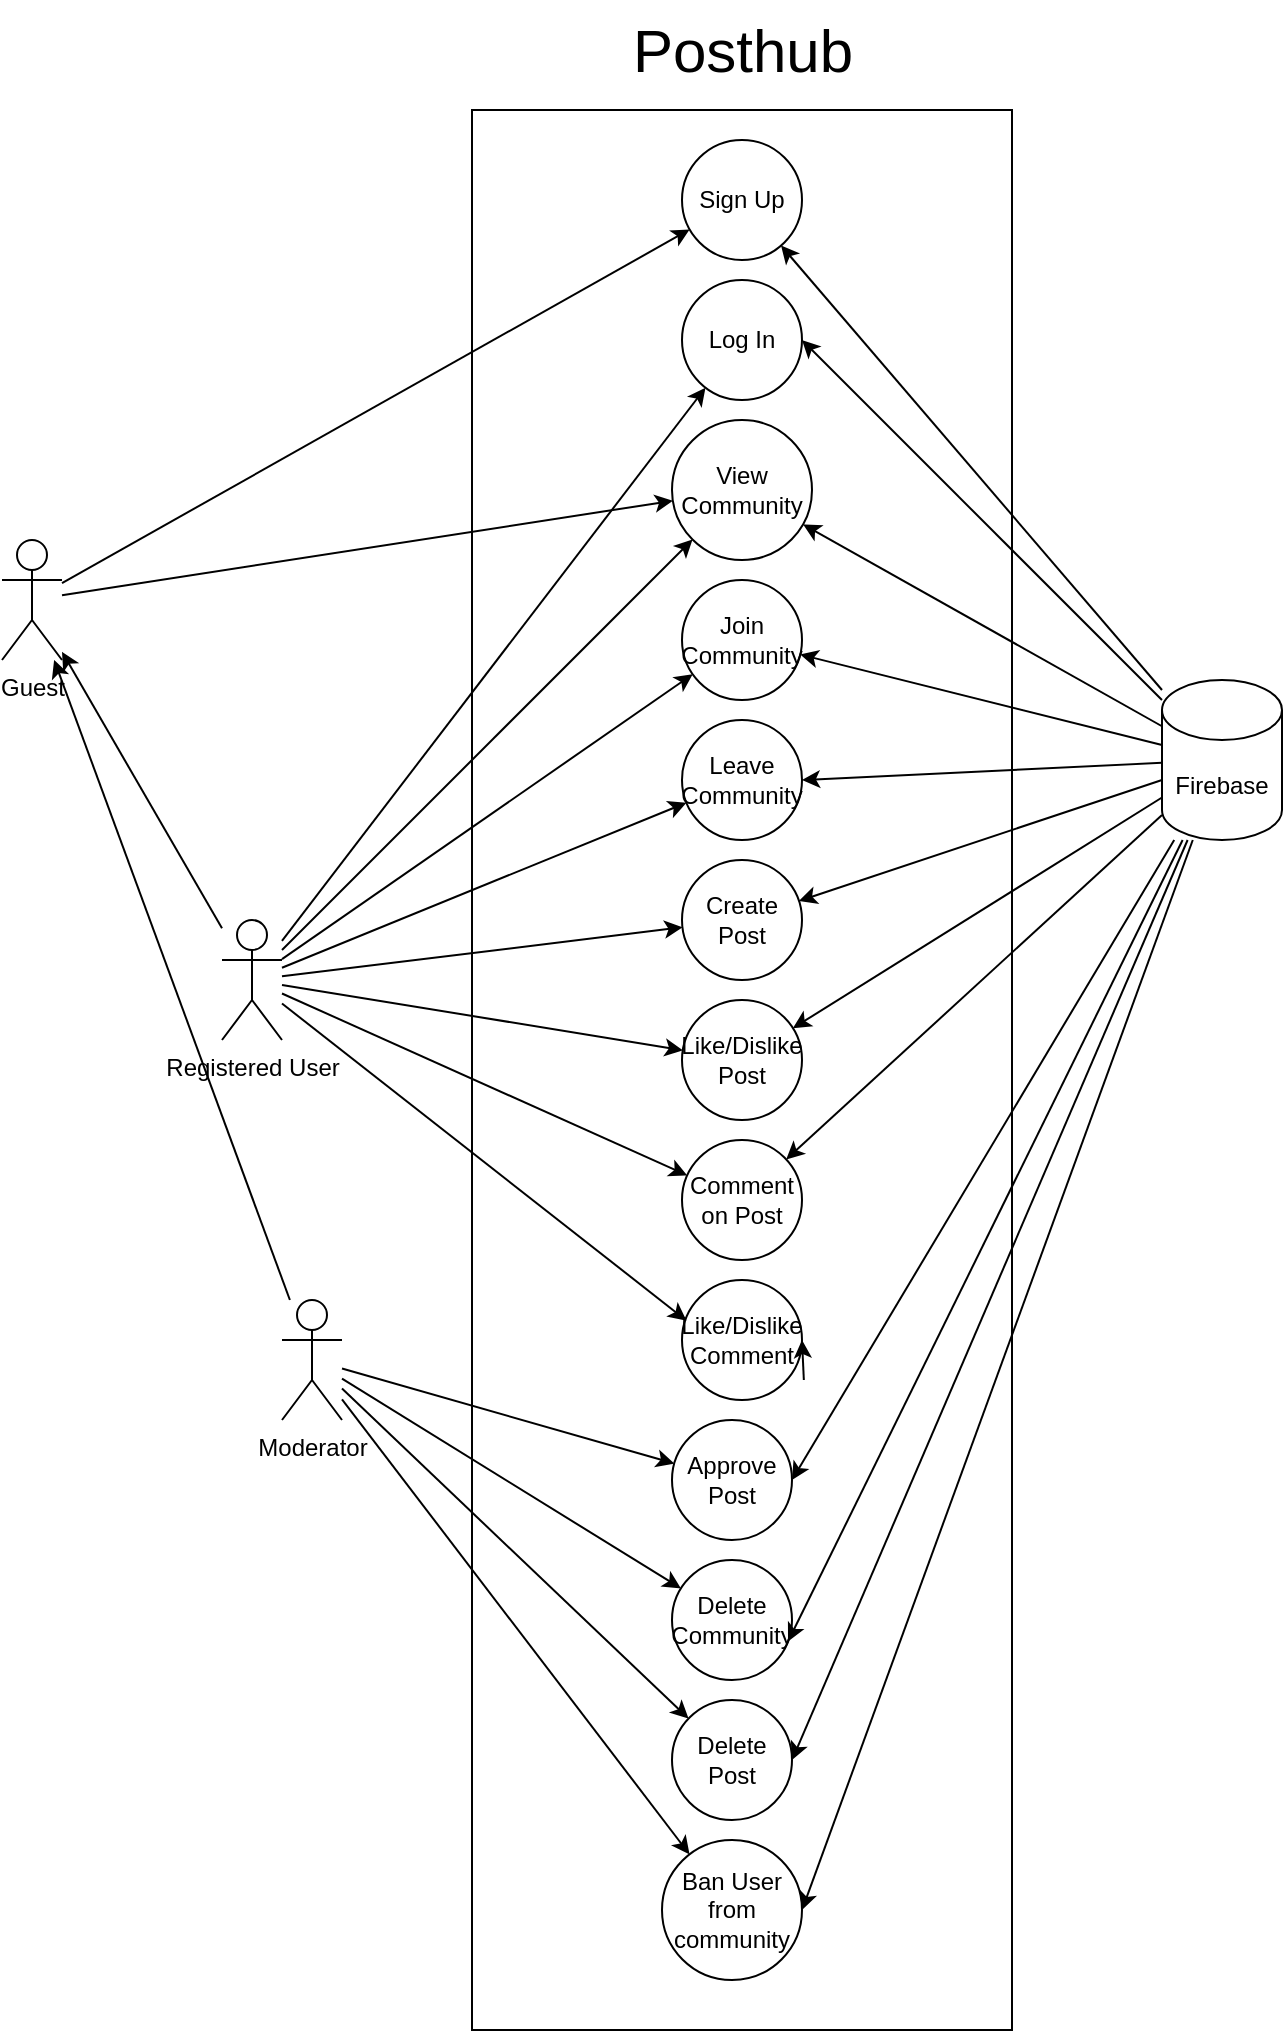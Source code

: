<mxfile version="24.5.5" type="github">
  <diagram name="Page-1" id="dtKya0XO8up-cld16rjS">
    <mxGraphModel dx="2273" dy="813" grid="1" gridSize="10" guides="1" tooltips="1" connect="1" arrows="1" fold="1" page="1" pageScale="1" pageWidth="850" pageHeight="1100" math="1" shadow="0">
      <root>
        <mxCell id="0" />
        <mxCell id="1" parent="0" />
        <mxCell id="53Cg35nE54wRgI2eHrTP-86" value="" style="rounded=0;whiteSpace=wrap;html=1;rotation=90;" vertex="1" parent="1">
          <mxGeometry x="-330" y="470" width="960" height="270" as="geometry" />
        </mxCell>
        <mxCell id="53Cg35nE54wRgI2eHrTP-49" style="edgeStyle=none;rounded=0;orthogonalLoop=1;jettySize=auto;html=1;" edge="1" parent="1" source="53Cg35nE54wRgI2eHrTP-3" target="53Cg35nE54wRgI2eHrTP-39">
          <mxGeometry relative="1" as="geometry" />
        </mxCell>
        <mxCell id="53Cg35nE54wRgI2eHrTP-62" style="edgeStyle=none;rounded=0;orthogonalLoop=1;jettySize=auto;html=1;" edge="1" parent="1" source="53Cg35nE54wRgI2eHrTP-3" target="53Cg35nE54wRgI2eHrTP-18">
          <mxGeometry relative="1" as="geometry" />
        </mxCell>
        <mxCell id="53Cg35nE54wRgI2eHrTP-63" style="edgeStyle=none;rounded=0;orthogonalLoop=1;jettySize=auto;html=1;" edge="1" parent="1" source="53Cg35nE54wRgI2eHrTP-3" target="53Cg35nE54wRgI2eHrTP-17">
          <mxGeometry relative="1" as="geometry" />
        </mxCell>
        <mxCell id="53Cg35nE54wRgI2eHrTP-64" style="edgeStyle=none;rounded=0;orthogonalLoop=1;jettySize=auto;html=1;" edge="1" parent="1" source="53Cg35nE54wRgI2eHrTP-3" target="53Cg35nE54wRgI2eHrTP-16">
          <mxGeometry relative="1" as="geometry" />
        </mxCell>
        <mxCell id="53Cg35nE54wRgI2eHrTP-65" style="edgeStyle=none;rounded=0;orthogonalLoop=1;jettySize=auto;html=1;" edge="1" parent="1" source="53Cg35nE54wRgI2eHrTP-3" target="53Cg35nE54wRgI2eHrTP-19">
          <mxGeometry relative="1" as="geometry" />
        </mxCell>
        <mxCell id="53Cg35nE54wRgI2eHrTP-3" value="Moderator" style="shape=umlActor;verticalLabelPosition=bottom;verticalAlign=top;html=1;outlineConnect=0;" vertex="1" parent="1">
          <mxGeometry x="-80" y="720" width="30" height="60" as="geometry" />
        </mxCell>
        <mxCell id="53Cg35nE54wRgI2eHrTP-4" value="Log In" style="ellipse;whiteSpace=wrap;html=1;aspect=fixed;" vertex="1" parent="1">
          <mxGeometry x="120" y="210" width="60" height="60" as="geometry" />
        </mxCell>
        <mxCell id="53Cg35nE54wRgI2eHrTP-5" value="Sign Up" style="ellipse;whiteSpace=wrap;html=1;aspect=fixed;" vertex="1" parent="1">
          <mxGeometry x="120" y="140" width="60" height="60" as="geometry" />
        </mxCell>
        <mxCell id="53Cg35nE54wRgI2eHrTP-7" value="View Community" style="ellipse;whiteSpace=wrap;html=1;aspect=fixed;" vertex="1" parent="1">
          <mxGeometry x="115" y="280" width="70" height="70" as="geometry" />
        </mxCell>
        <mxCell id="53Cg35nE54wRgI2eHrTP-8" value="Create Post" style="ellipse;whiteSpace=wrap;html=1;aspect=fixed;" vertex="1" parent="1">
          <mxGeometry x="120" y="500" width="60" height="60" as="geometry" />
        </mxCell>
        <mxCell id="53Cg35nE54wRgI2eHrTP-9" value="Comment on Post" style="ellipse;whiteSpace=wrap;html=1;aspect=fixed;" vertex="1" parent="1">
          <mxGeometry x="120" y="640" width="60" height="60" as="geometry" />
        </mxCell>
        <mxCell id="53Cg35nE54wRgI2eHrTP-10" value="Like/Dislike Post" style="ellipse;whiteSpace=wrap;html=1;aspect=fixed;" vertex="1" parent="1">
          <mxGeometry x="120" y="570" width="60" height="60" as="geometry" />
        </mxCell>
        <mxCell id="53Cg35nE54wRgI2eHrTP-11" value="Like/Dislike Comment" style="ellipse;whiteSpace=wrap;html=1;aspect=fixed;" vertex="1" parent="1">
          <mxGeometry x="120" y="710" width="60" height="60" as="geometry" />
        </mxCell>
        <mxCell id="53Cg35nE54wRgI2eHrTP-12" value="Join Community&lt;span style=&quot;color: rgba(0, 0, 0, 0); font-family: monospace; font-size: 0px; text-align: start; text-wrap: nowrap;&quot;&gt;%3CmxGraphModel%3E%3Croot%3E%3CmxCell%20id%3D%220%22%2F%3E%3CmxCell%20id%3D%221%22%20parent%3D%220%22%2F%3E%3CmxCell%20id%3D%222%22%20value%3D%22Log%20In%22%20style%3D%22ellipse%3BwhiteSpace%3Dwrap%3Bhtml%3D1%3Baspect%3Dfixed%3B%22%20vertex%3D%221%22%20parent%3D%221%22%3E%3CmxGeometry%20x%3D%22320%22%20y%3D%22210%22%20width%3D%2280%22%20height%3D%2280%22%20as%3D%22geometry%22%2F%3E%3C%2FmxCell%3E%3C%2Froot%3E%3C%2FmxGraphModel%3E&lt;/span&gt;" style="ellipse;whiteSpace=wrap;html=1;aspect=fixed;" vertex="1" parent="1">
          <mxGeometry x="120" y="360" width="60" height="60" as="geometry" />
        </mxCell>
        <mxCell id="53Cg35nE54wRgI2eHrTP-13" value="Leave Community&lt;span style=&quot;text-wrap: nowrap; color: rgba(0, 0, 0, 0); font-family: monospace; font-size: 0px; text-align: start;&quot;&gt;%3CmxGraphModel%3E%3Croot%3E%3CmxCell%20id%3D%220%22%2F%3E%3CmxCell%20id%3D%221%22%20parent%3D%220%22%2F%3E%3CmxCell%20id%3D%222%22%20value%3D%22Log%20In%22%20style%3D%22ellipse%3BwhiteSpace%3Dwrap%3Bhtml%3D1%3Baspect%3Dfixed%3B%22%20vertex%3D%221%22%20parent%3D%221%22%3E%3CmxGeometry%20x%3D%22320%22%20y%3D%22210%22%20width%3D%2280%22%20height%3D%2280%22%20as%3D%22geometry%22%2F%3E%3C%2FmxCell%3E%3C%2Froot%3E%3C%2FmxGraphModel%3E&lt;/span&gt;" style="ellipse;whiteSpace=wrap;html=1;aspect=fixed;" vertex="1" parent="1">
          <mxGeometry x="120" y="430" width="60" height="60" as="geometry" />
        </mxCell>
        <mxCell id="53Cg35nE54wRgI2eHrTP-16" value="Delete Post&lt;span style=&quot;color: rgba(0, 0, 0, 0); font-family: monospace; font-size: 0px; text-align: start; text-wrap: nowrap;&quot;&gt;%3CmxGraphModel%3E%3Croot%3E%3CmxCell%20id%3D%220%22%2F%3E%3CmxCell%20id%3D%221%22%20parent%3D%220%22%2F%3E%3CmxCell%20id%3D%222%22%20value%3D%22Create%20Post%22%20style%3D%22ellipse%3BwhiteSpace%3Dwrap%3Bhtml%3D1%3Baspect%3Dfixed%3B%22%20vertex%3D%221%22%20parent%3D%221%22%3E%3CmxGeometry%20x%3D%22310%22%20y%3D%22320%22%20width%3D%2280%22%20height%3D%2280%22%20as%3D%22geometry%22%2F%3E%3C%2FmxCell%3E%3C%2Froot%3E%3C%2FmxGraphModel%3E&lt;/span&gt;" style="ellipse;whiteSpace=wrap;html=1;aspect=fixed;" vertex="1" parent="1">
          <mxGeometry x="115" y="920" width="60" height="60" as="geometry" />
        </mxCell>
        <mxCell id="53Cg35nE54wRgI2eHrTP-17" value="Delete Community" style="ellipse;whiteSpace=wrap;html=1;aspect=fixed;" vertex="1" parent="1">
          <mxGeometry x="115" y="850" width="60" height="60" as="geometry" />
        </mxCell>
        <mxCell id="53Cg35nE54wRgI2eHrTP-18" value="Approve Post" style="ellipse;whiteSpace=wrap;html=1;aspect=fixed;" vertex="1" parent="1">
          <mxGeometry x="115" y="780" width="60" height="60" as="geometry" />
        </mxCell>
        <mxCell id="53Cg35nE54wRgI2eHrTP-19" value="Ban User from community" style="ellipse;whiteSpace=wrap;html=1;aspect=fixed;" vertex="1" parent="1">
          <mxGeometry x="110" y="990" width="70" height="70" as="geometry" />
        </mxCell>
        <mxCell id="53Cg35nE54wRgI2eHrTP-51" style="edgeStyle=none;rounded=0;orthogonalLoop=1;jettySize=auto;html=1;" edge="1" parent="1" source="53Cg35nE54wRgI2eHrTP-39" target="53Cg35nE54wRgI2eHrTP-5">
          <mxGeometry relative="1" as="geometry" />
        </mxCell>
        <mxCell id="53Cg35nE54wRgI2eHrTP-52" style="edgeStyle=none;rounded=0;orthogonalLoop=1;jettySize=auto;html=1;" edge="1" parent="1" source="53Cg35nE54wRgI2eHrTP-39" target="53Cg35nE54wRgI2eHrTP-7">
          <mxGeometry relative="1" as="geometry" />
        </mxCell>
        <mxCell id="53Cg35nE54wRgI2eHrTP-39" value="Guest" style="shape=umlActor;verticalLabelPosition=bottom;verticalAlign=top;html=1;outlineConnect=0;" vertex="1" parent="1">
          <mxGeometry x="-220" y="340" width="30" height="60" as="geometry" />
        </mxCell>
        <mxCell id="53Cg35nE54wRgI2eHrTP-50" style="edgeStyle=none;rounded=0;orthogonalLoop=1;jettySize=auto;html=1;" edge="1" parent="1" source="53Cg35nE54wRgI2eHrTP-40" target="53Cg35nE54wRgI2eHrTP-39">
          <mxGeometry relative="1" as="geometry" />
        </mxCell>
        <mxCell id="53Cg35nE54wRgI2eHrTP-54" style="edgeStyle=none;rounded=0;orthogonalLoop=1;jettySize=auto;html=1;" edge="1" parent="1" source="53Cg35nE54wRgI2eHrTP-40" target="53Cg35nE54wRgI2eHrTP-4">
          <mxGeometry relative="1" as="geometry" />
        </mxCell>
        <mxCell id="53Cg35nE54wRgI2eHrTP-55" style="edgeStyle=none;rounded=0;orthogonalLoop=1;jettySize=auto;html=1;" edge="1" parent="1" source="53Cg35nE54wRgI2eHrTP-40" target="53Cg35nE54wRgI2eHrTP-7">
          <mxGeometry relative="1" as="geometry" />
        </mxCell>
        <mxCell id="53Cg35nE54wRgI2eHrTP-56" style="edgeStyle=none;rounded=0;orthogonalLoop=1;jettySize=auto;html=1;" edge="1" parent="1" source="53Cg35nE54wRgI2eHrTP-40" target="53Cg35nE54wRgI2eHrTP-12">
          <mxGeometry relative="1" as="geometry" />
        </mxCell>
        <mxCell id="53Cg35nE54wRgI2eHrTP-57" style="edgeStyle=none;rounded=0;orthogonalLoop=1;jettySize=auto;html=1;" edge="1" parent="1" source="53Cg35nE54wRgI2eHrTP-40" target="53Cg35nE54wRgI2eHrTP-13">
          <mxGeometry relative="1" as="geometry" />
        </mxCell>
        <mxCell id="53Cg35nE54wRgI2eHrTP-58" style="edgeStyle=none;rounded=0;orthogonalLoop=1;jettySize=auto;html=1;" edge="1" parent="1" source="53Cg35nE54wRgI2eHrTP-40" target="53Cg35nE54wRgI2eHrTP-8">
          <mxGeometry relative="1" as="geometry" />
        </mxCell>
        <mxCell id="53Cg35nE54wRgI2eHrTP-59" style="edgeStyle=none;rounded=0;orthogonalLoop=1;jettySize=auto;html=1;" edge="1" parent="1" source="53Cg35nE54wRgI2eHrTP-40" target="53Cg35nE54wRgI2eHrTP-10">
          <mxGeometry relative="1" as="geometry" />
        </mxCell>
        <mxCell id="53Cg35nE54wRgI2eHrTP-60" style="edgeStyle=none;rounded=0;orthogonalLoop=1;jettySize=auto;html=1;" edge="1" parent="1" source="53Cg35nE54wRgI2eHrTP-40" target="53Cg35nE54wRgI2eHrTP-9">
          <mxGeometry relative="1" as="geometry" />
        </mxCell>
        <mxCell id="53Cg35nE54wRgI2eHrTP-40" value="Registered User" style="shape=umlActor;verticalLabelPosition=bottom;verticalAlign=top;html=1;outlineConnect=0;" vertex="1" parent="1">
          <mxGeometry x="-110" y="530" width="30" height="60" as="geometry" />
        </mxCell>
        <mxCell id="53Cg35nE54wRgI2eHrTP-61" style="edgeStyle=none;rounded=0;orthogonalLoop=1;jettySize=auto;html=1;entryX=0.037;entryY=0.338;entryDx=0;entryDy=0;entryPerimeter=0;" edge="1" parent="1" source="53Cg35nE54wRgI2eHrTP-40" target="53Cg35nE54wRgI2eHrTP-11">
          <mxGeometry relative="1" as="geometry" />
        </mxCell>
        <mxCell id="53Cg35nE54wRgI2eHrTP-69" style="edgeStyle=none;rounded=0;orthogonalLoop=1;jettySize=auto;html=1;" edge="1" parent="1" source="53Cg35nE54wRgI2eHrTP-67" target="53Cg35nE54wRgI2eHrTP-5">
          <mxGeometry relative="1" as="geometry" />
        </mxCell>
        <mxCell id="53Cg35nE54wRgI2eHrTP-70" style="edgeStyle=none;rounded=0;orthogonalLoop=1;jettySize=auto;html=1;entryX=1;entryY=0.5;entryDx=0;entryDy=0;" edge="1" parent="1" source="53Cg35nE54wRgI2eHrTP-67" target="53Cg35nE54wRgI2eHrTP-4">
          <mxGeometry relative="1" as="geometry" />
        </mxCell>
        <mxCell id="53Cg35nE54wRgI2eHrTP-72" style="edgeStyle=none;rounded=0;orthogonalLoop=1;jettySize=auto;html=1;" edge="1" parent="1" source="53Cg35nE54wRgI2eHrTP-67" target="53Cg35nE54wRgI2eHrTP-12">
          <mxGeometry relative="1" as="geometry" />
        </mxCell>
        <mxCell id="53Cg35nE54wRgI2eHrTP-73" style="edgeStyle=none;rounded=0;orthogonalLoop=1;jettySize=auto;html=1;entryX=1;entryY=0.5;entryDx=0;entryDy=0;" edge="1" parent="1" source="53Cg35nE54wRgI2eHrTP-67" target="53Cg35nE54wRgI2eHrTP-13">
          <mxGeometry relative="1" as="geometry" />
        </mxCell>
        <mxCell id="53Cg35nE54wRgI2eHrTP-74" style="edgeStyle=none;rounded=0;orthogonalLoop=1;jettySize=auto;html=1;" edge="1" parent="1" source="53Cg35nE54wRgI2eHrTP-67" target="53Cg35nE54wRgI2eHrTP-8">
          <mxGeometry relative="1" as="geometry" />
        </mxCell>
        <mxCell id="53Cg35nE54wRgI2eHrTP-75" style="edgeStyle=none;rounded=0;orthogonalLoop=1;jettySize=auto;html=1;" edge="1" parent="1" source="53Cg35nE54wRgI2eHrTP-67" target="53Cg35nE54wRgI2eHrTP-10">
          <mxGeometry relative="1" as="geometry" />
        </mxCell>
        <mxCell id="53Cg35nE54wRgI2eHrTP-76" style="edgeStyle=none;rounded=0;orthogonalLoop=1;jettySize=auto;html=1;" edge="1" parent="1" source="53Cg35nE54wRgI2eHrTP-67" target="53Cg35nE54wRgI2eHrTP-9">
          <mxGeometry relative="1" as="geometry" />
        </mxCell>
        <mxCell id="53Cg35nE54wRgI2eHrTP-77" style="edgeStyle=none;rounded=0;orthogonalLoop=1;jettySize=auto;html=1;entryX=1;entryY=0.5;entryDx=0;entryDy=0;" edge="1" parent="1" target="53Cg35nE54wRgI2eHrTP-11">
          <mxGeometry relative="1" as="geometry">
            <mxPoint x="180.923" y="760" as="sourcePoint" />
          </mxGeometry>
        </mxCell>
        <mxCell id="53Cg35nE54wRgI2eHrTP-78" style="edgeStyle=none;rounded=0;orthogonalLoop=1;jettySize=auto;html=1;entryX=1;entryY=0.5;entryDx=0;entryDy=0;" edge="1" parent="1" source="53Cg35nE54wRgI2eHrTP-67" target="53Cg35nE54wRgI2eHrTP-18">
          <mxGeometry relative="1" as="geometry" />
        </mxCell>
        <mxCell id="53Cg35nE54wRgI2eHrTP-80" style="edgeStyle=none;rounded=0;orthogonalLoop=1;jettySize=auto;html=1;entryX=1;entryY=0.5;entryDx=0;entryDy=0;" edge="1" parent="1" source="53Cg35nE54wRgI2eHrTP-67" target="53Cg35nE54wRgI2eHrTP-16">
          <mxGeometry relative="1" as="geometry" />
        </mxCell>
        <mxCell id="53Cg35nE54wRgI2eHrTP-81" style="edgeStyle=none;rounded=0;orthogonalLoop=1;jettySize=auto;html=1;entryX=1;entryY=0.5;entryDx=0;entryDy=0;" edge="1" parent="1" source="53Cg35nE54wRgI2eHrTP-67" target="53Cg35nE54wRgI2eHrTP-19">
          <mxGeometry relative="1" as="geometry" />
        </mxCell>
        <mxCell id="53Cg35nE54wRgI2eHrTP-87" style="edgeStyle=none;rounded=0;orthogonalLoop=1;jettySize=auto;html=1;" edge="1" parent="1" source="53Cg35nE54wRgI2eHrTP-67" target="53Cg35nE54wRgI2eHrTP-7">
          <mxGeometry relative="1" as="geometry" />
        </mxCell>
        <mxCell id="53Cg35nE54wRgI2eHrTP-67" value="Firebase" style="shape=cylinder3;whiteSpace=wrap;html=1;boundedLbl=1;backgroundOutline=1;size=15;" vertex="1" parent="1">
          <mxGeometry x="360" y="410" width="60" height="80" as="geometry" />
        </mxCell>
        <mxCell id="53Cg35nE54wRgI2eHrTP-79" style="edgeStyle=none;rounded=0;orthogonalLoop=1;jettySize=auto;html=1;entryX=0.967;entryY=0.679;entryDx=0;entryDy=0;entryPerimeter=0;" edge="1" parent="1" source="53Cg35nE54wRgI2eHrTP-67" target="53Cg35nE54wRgI2eHrTP-17">
          <mxGeometry relative="1" as="geometry" />
        </mxCell>
        <mxCell id="53Cg35nE54wRgI2eHrTP-89" value="Posthub" style="text;html=1;align=center;verticalAlign=middle;resizable=0;points=[];autosize=1;strokeColor=none;fillColor=none;fontSize=30;" vertex="1" parent="1">
          <mxGeometry x="85" y="70" width="130" height="50" as="geometry" />
        </mxCell>
      </root>
    </mxGraphModel>
  </diagram>
</mxfile>
